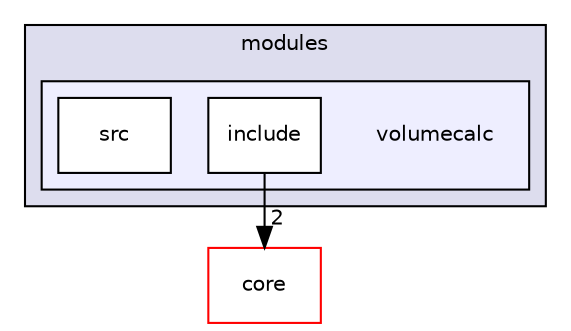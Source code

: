 digraph "modules/volumecalc" {
  compound=true
  node [ fontsize="10", fontname="Helvetica"];
  edge [ labelfontsize="10", labelfontname="Helvetica"];
  subgraph clusterdir_a4c27d7396bb81b7e98c2451eac692b0 {
    graph [ bgcolor="#ddddee", pencolor="black", label="modules" fontname="Helvetica", fontsize="10", URL="dir_a4c27d7396bb81b7e98c2451eac692b0.html"]
  subgraph clusterdir_0c5bf1f690e6d55834c7ff54852b56dc {
    graph [ bgcolor="#eeeeff", pencolor="black", label="" URL="dir_0c5bf1f690e6d55834c7ff54852b56dc.html"];
    dir_0c5bf1f690e6d55834c7ff54852b56dc [shape=plaintext label="volumecalc"];
    dir_82ad55c0c8256417f79bb96f3d30abaf [shape=box label="include" color="black" fillcolor="white" style="filled" URL="dir_82ad55c0c8256417f79bb96f3d30abaf.html"];
    dir_6b8ee094c9e8137a3d014b6da002aab5 [shape=box label="src" color="black" fillcolor="white" style="filled" URL="dir_6b8ee094c9e8137a3d014b6da002aab5.html"];
  }
  }
  dir_af9662fc3bbb718d08ee7fbee3548177 [shape=box label="core" fillcolor="white" style="filled" color="red" URL="dir_af9662fc3bbb718d08ee7fbee3548177.html"];
  dir_82ad55c0c8256417f79bb96f3d30abaf->dir_af9662fc3bbb718d08ee7fbee3548177 [headlabel="2", labeldistance=1.5 headhref="dir_000028_000005.html"];
}
